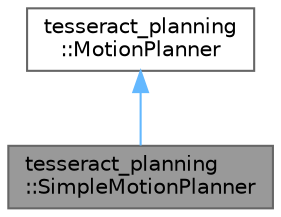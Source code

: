 digraph "tesseract_planning::SimpleMotionPlanner"
{
 // LATEX_PDF_SIZE
  bgcolor="transparent";
  edge [fontname=Helvetica,fontsize=10,labelfontname=Helvetica,labelfontsize=10];
  node [fontname=Helvetica,fontsize=10,shape=box,height=0.2,width=0.4];
  Node1 [label="tesseract_planning\l::SimpleMotionPlanner",height=0.2,width=0.4,color="gray40", fillcolor="grey60", style="filled", fontcolor="black",tooltip="The simple planner is meant to be a tool for assigning values to the seed. The planner simply loops o..."];
  Node2 -> Node1 [dir="back",color="steelblue1",style="solid"];
  Node2 [label="tesseract_planning\l::MotionPlanner",height=0.2,width=0.4,color="gray40", fillcolor="white", style="filled",URL="$dd/d5f/classtesseract__planning_1_1MotionPlanner.html",tooltip=" "];
}
